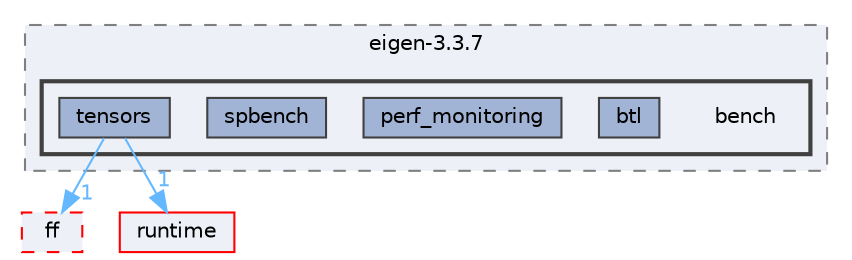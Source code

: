 digraph "external/taskflow/3rd-party/eigen-3.3.7/bench"
{
 // LATEX_PDF_SIZE
  bgcolor="transparent";
  edge [fontname=Helvetica,fontsize=10,labelfontname=Helvetica,labelfontsize=10];
  node [fontname=Helvetica,fontsize=10,shape=box,height=0.2,width=0.4];
  compound=true
  subgraph clusterdir_6c93be1e894d30561f4c37354dfed8f5 {
    graph [ bgcolor="#edf0f7", pencolor="grey50", label="eigen-3.3.7", fontname=Helvetica,fontsize=10 style="filled,dashed", URL="dir_6c93be1e894d30561f4c37354dfed8f5.html",tooltip=""]
  subgraph clusterdir_07bfbcf48808e72ecbe6ce011f52ed5c {
    graph [ bgcolor="#edf0f7", pencolor="grey25", label="", fontname=Helvetica,fontsize=10 style="filled,bold", URL="dir_07bfbcf48808e72ecbe6ce011f52ed5c.html",tooltip=""]
    dir_07bfbcf48808e72ecbe6ce011f52ed5c [shape=plaintext, label="bench"];
  dir_028b176b860c4ef359c36cd852fb7d45 [label="btl", fillcolor="#a2b4d6", color="grey25", style="filled", URL="dir_028b176b860c4ef359c36cd852fb7d45.html",tooltip=""];
  dir_78e88f16795d71fb6bb39a7e3945c23c [label="perf_monitoring", fillcolor="#a2b4d6", color="grey25", style="filled", URL="dir_78e88f16795d71fb6bb39a7e3945c23c.html",tooltip=""];
  dir_d2365e5a9e037e7e2b2bde7511f49281 [label="spbench", fillcolor="#a2b4d6", color="grey25", style="filled", URL="dir_d2365e5a9e037e7e2b2bde7511f49281.html",tooltip=""];
  dir_03e67079b972dfc4cdb88f3e23326d4c [label="tensors", fillcolor="#a2b4d6", color="grey25", style="filled", URL="dir_03e67079b972dfc4cdb88f3e23326d4c.html",tooltip=""];
  }
  }
  dir_76847c2e48732228b0d9f5df109ae853 [label="ff", fillcolor="#edf0f7", color="red", style="filled,dashed", URL="dir_76847c2e48732228b0d9f5df109ae853.html",tooltip=""];
  dir_cb031e414f281a658b23dddb30bb9d2c [label="runtime", fillcolor="#edf0f7", color="red", style="filled", URL="dir_cb031e414f281a658b23dddb30bb9d2c.html",tooltip=""];
  dir_03e67079b972dfc4cdb88f3e23326d4c->dir_76847c2e48732228b0d9f5df109ae853 [headlabel="1", labeldistance=1.5 headhref="dir_000834_000311.html" href="dir_000834_000311.html" color="steelblue1" fontcolor="steelblue1"];
  dir_03e67079b972dfc4cdb88f3e23326d4c->dir_cb031e414f281a658b23dddb30bb9d2c [headlabel="1", labeldistance=1.5 headhref="dir_000834_000628.html" href="dir_000834_000628.html" color="steelblue1" fontcolor="steelblue1"];
}
